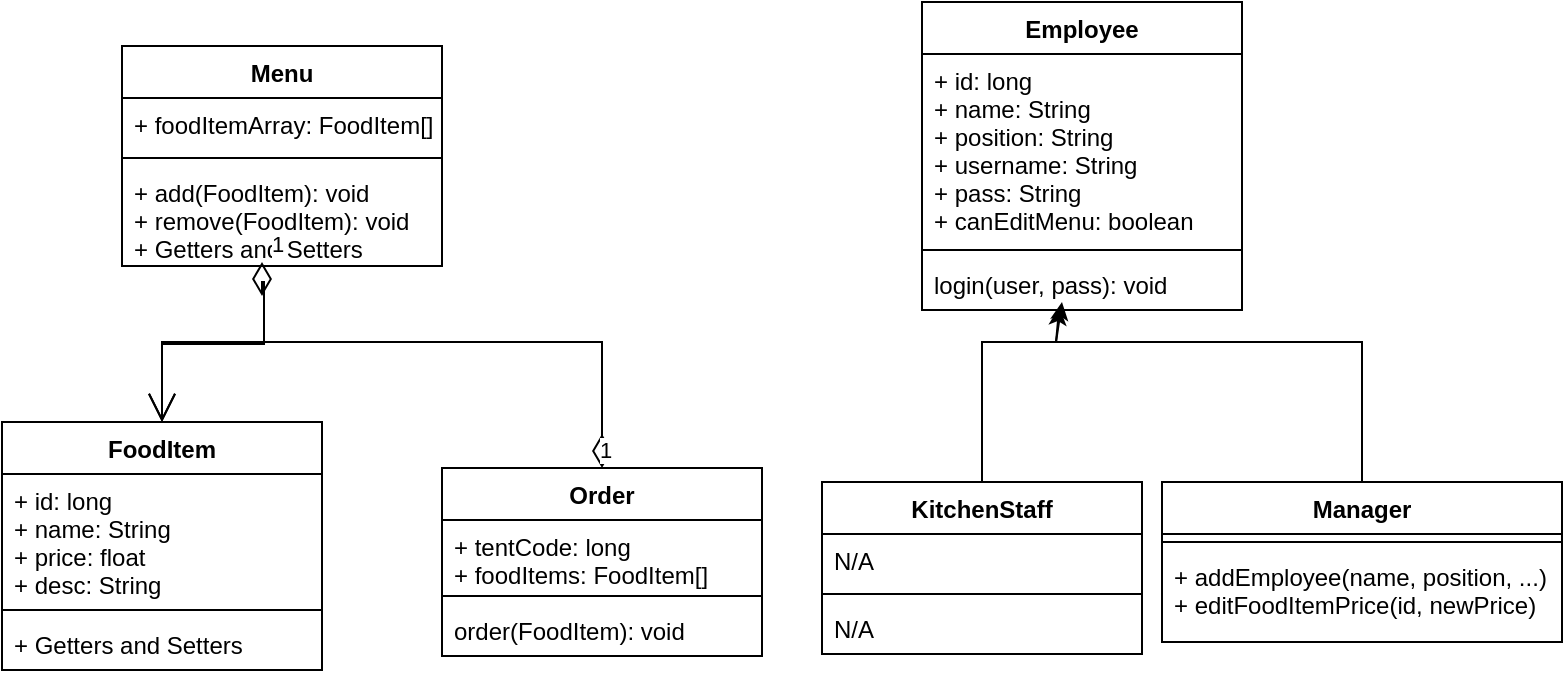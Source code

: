 <mxfile version="20.4.1" type="device"><diagram id="hzjN0ymPcRmBAlDXRr_Y" name="Page-1"><mxGraphModel dx="1278" dy="590" grid="1" gridSize="10" guides="1" tooltips="1" connect="1" arrows="1" fold="1" page="1" pageScale="1" pageWidth="850" pageHeight="1100" math="0" shadow="0"><root><mxCell id="0"/><mxCell id="1" parent="0"/><mxCell id="BM-hwBQUzM0qk4UlZ55B-1" value="Menu" style="swimlane;fontStyle=1;align=center;verticalAlign=top;childLayout=stackLayout;horizontal=1;startSize=26;horizontalStack=0;resizeParent=1;resizeParentMax=0;resizeLast=0;collapsible=1;marginBottom=0;" parent="1" vertex="1"><mxGeometry x="90" y="92" width="160" height="110" as="geometry"/></mxCell><mxCell id="BM-hwBQUzM0qk4UlZ55B-2" value="+ foodItemArray: FoodItem[]" style="text;strokeColor=none;fillColor=none;align=left;verticalAlign=top;spacingLeft=4;spacingRight=4;overflow=hidden;rotatable=0;points=[[0,0.5],[1,0.5]];portConstraint=eastwest;" parent="BM-hwBQUzM0qk4UlZ55B-1" vertex="1"><mxGeometry y="26" width="160" height="26" as="geometry"/></mxCell><mxCell id="BM-hwBQUzM0qk4UlZ55B-3" value="" style="line;strokeWidth=1;fillColor=none;align=left;verticalAlign=middle;spacingTop=-1;spacingLeft=3;spacingRight=3;rotatable=0;labelPosition=right;points=[];portConstraint=eastwest;strokeColor=inherit;" parent="BM-hwBQUzM0qk4UlZ55B-1" vertex="1"><mxGeometry y="52" width="160" height="8" as="geometry"/></mxCell><mxCell id="BM-hwBQUzM0qk4UlZ55B-4" value="+ add(FoodItem): void&#10;+ remove(FoodItem): void&#10;+ Getters and Setters" style="text;strokeColor=none;fillColor=none;align=left;verticalAlign=top;spacingLeft=4;spacingRight=4;overflow=hidden;rotatable=0;points=[[0,0.5],[1,0.5]];portConstraint=eastwest;" parent="BM-hwBQUzM0qk4UlZ55B-1" vertex="1"><mxGeometry y="60" width="160" height="50" as="geometry"/></mxCell><mxCell id="BM-hwBQUzM0qk4UlZ55B-5" value="Employee" style="swimlane;fontStyle=1;align=center;verticalAlign=top;childLayout=stackLayout;horizontal=1;startSize=26;horizontalStack=0;resizeParent=1;resizeParentMax=0;resizeLast=0;collapsible=1;marginBottom=0;" parent="1" vertex="1"><mxGeometry x="490" y="70" width="160" height="154" as="geometry"/></mxCell><mxCell id="BM-hwBQUzM0qk4UlZ55B-6" value="+ id: long&#10;+ name: String&#10;+ position: String&#10;+ username: String&#10;+ pass: String&#10;+ canEditMenu: boolean" style="text;strokeColor=none;fillColor=none;align=left;verticalAlign=top;spacingLeft=4;spacingRight=4;overflow=hidden;rotatable=0;points=[[0,0.5],[1,0.5]];portConstraint=eastwest;" parent="BM-hwBQUzM0qk4UlZ55B-5" vertex="1"><mxGeometry y="26" width="160" height="94" as="geometry"/></mxCell><mxCell id="BM-hwBQUzM0qk4UlZ55B-7" value="" style="line;strokeWidth=1;fillColor=none;align=left;verticalAlign=middle;spacingTop=-1;spacingLeft=3;spacingRight=3;rotatable=0;labelPosition=right;points=[];portConstraint=eastwest;strokeColor=inherit;" parent="BM-hwBQUzM0qk4UlZ55B-5" vertex="1"><mxGeometry y="120" width="160" height="8" as="geometry"/></mxCell><mxCell id="BM-hwBQUzM0qk4UlZ55B-8" value="login(user, pass): void" style="text;strokeColor=none;fillColor=none;align=left;verticalAlign=top;spacingLeft=4;spacingRight=4;overflow=hidden;rotatable=0;points=[[0,0.5],[1,0.5]];portConstraint=eastwest;" parent="BM-hwBQUzM0qk4UlZ55B-5" vertex="1"><mxGeometry y="128" width="160" height="26" as="geometry"/></mxCell><mxCell id="BM-hwBQUzM0qk4UlZ55B-9" value="Manager" style="swimlane;fontStyle=1;align=center;verticalAlign=top;childLayout=stackLayout;horizontal=1;startSize=26;horizontalStack=0;resizeParent=1;resizeParentMax=0;resizeLast=0;collapsible=1;marginBottom=0;" parent="1" vertex="1"><mxGeometry x="610" y="310" width="200" height="80" as="geometry"/></mxCell><mxCell id="BM-hwBQUzM0qk4UlZ55B-11" value="" style="line;strokeWidth=1;fillColor=none;align=left;verticalAlign=middle;spacingTop=-1;spacingLeft=3;spacingRight=3;rotatable=0;labelPosition=right;points=[];portConstraint=eastwest;strokeColor=inherit;" parent="BM-hwBQUzM0qk4UlZ55B-9" vertex="1"><mxGeometry y="26" width="200" height="8" as="geometry"/></mxCell><mxCell id="BM-hwBQUzM0qk4UlZ55B-12" value="+ addEmployee(name, position, ...)&#10;+ editFoodItemPrice(id, newPrice)" style="text;strokeColor=none;fillColor=none;align=left;verticalAlign=top;spacingLeft=4;spacingRight=4;overflow=hidden;rotatable=0;points=[[0,0.5],[1,0.5]];portConstraint=eastwest;" parent="BM-hwBQUzM0qk4UlZ55B-9" vertex="1"><mxGeometry y="34" width="200" height="46" as="geometry"/></mxCell><mxCell id="BM-hwBQUzM0qk4UlZ55B-13" value="FoodItem" style="swimlane;fontStyle=1;align=center;verticalAlign=top;childLayout=stackLayout;horizontal=1;startSize=26;horizontalStack=0;resizeParent=1;resizeParentMax=0;resizeLast=0;collapsible=1;marginBottom=0;" parent="1" vertex="1"><mxGeometry x="30" y="280" width="160" height="124" as="geometry"/></mxCell><mxCell id="BM-hwBQUzM0qk4UlZ55B-14" value="+ id: long&#10;+ name: String&#10;+ price: float&#10;+ desc: String" style="text;strokeColor=none;fillColor=none;align=left;verticalAlign=top;spacingLeft=4;spacingRight=4;overflow=hidden;rotatable=0;points=[[0,0.5],[1,0.5]];portConstraint=eastwest;" parent="BM-hwBQUzM0qk4UlZ55B-13" vertex="1"><mxGeometry y="26" width="160" height="64" as="geometry"/></mxCell><mxCell id="BM-hwBQUzM0qk4UlZ55B-15" value="" style="line;strokeWidth=1;fillColor=none;align=left;verticalAlign=middle;spacingTop=-1;spacingLeft=3;spacingRight=3;rotatable=0;labelPosition=right;points=[];portConstraint=eastwest;strokeColor=inherit;" parent="BM-hwBQUzM0qk4UlZ55B-13" vertex="1"><mxGeometry y="90" width="160" height="8" as="geometry"/></mxCell><mxCell id="BM-hwBQUzM0qk4UlZ55B-16" value="+ Getters and Setters" style="text;strokeColor=none;fillColor=none;align=left;verticalAlign=top;spacingLeft=4;spacingRight=4;overflow=hidden;rotatable=0;points=[[0,0.5],[1,0.5]];portConstraint=eastwest;" parent="BM-hwBQUzM0qk4UlZ55B-13" vertex="1"><mxGeometry y="98" width="160" height="26" as="geometry"/></mxCell><mxCell id="BM-hwBQUzM0qk4UlZ55B-17" value="Order" style="swimlane;fontStyle=1;align=center;verticalAlign=top;childLayout=stackLayout;horizontal=1;startSize=26;horizontalStack=0;resizeParent=1;resizeParentMax=0;resizeLast=0;collapsible=1;marginBottom=0;" parent="1" vertex="1"><mxGeometry x="250" y="303" width="160" height="94" as="geometry"/></mxCell><mxCell id="BM-hwBQUzM0qk4UlZ55B-18" value="+ tentCode: long&#10;+ foodItems: FoodItem[]" style="text;strokeColor=none;fillColor=none;align=left;verticalAlign=top;spacingLeft=4;spacingRight=4;overflow=hidden;rotatable=0;points=[[0,0.5],[1,0.5]];portConstraint=eastwest;" parent="BM-hwBQUzM0qk4UlZ55B-17" vertex="1"><mxGeometry y="26" width="160" height="34" as="geometry"/></mxCell><mxCell id="BM-hwBQUzM0qk4UlZ55B-19" value="" style="line;strokeWidth=1;fillColor=none;align=left;verticalAlign=middle;spacingTop=-1;spacingLeft=3;spacingRight=3;rotatable=0;labelPosition=right;points=[];portConstraint=eastwest;strokeColor=inherit;" parent="BM-hwBQUzM0qk4UlZ55B-17" vertex="1"><mxGeometry y="60" width="160" height="8" as="geometry"/></mxCell><mxCell id="BM-hwBQUzM0qk4UlZ55B-20" value="order(FoodItem): void" style="text;strokeColor=none;fillColor=none;align=left;verticalAlign=top;spacingLeft=4;spacingRight=4;overflow=hidden;rotatable=0;points=[[0,0.5],[1,0.5]];portConstraint=eastwest;" parent="BM-hwBQUzM0qk4UlZ55B-17" vertex="1"><mxGeometry y="68" width="160" height="26" as="geometry"/></mxCell><mxCell id="zHB_PHRCmJvBuThM_DU8-1" value="" style="endArrow=classic;html=1;rounded=0;exitX=0.5;exitY=0;exitDx=0;exitDy=0;" edge="1" parent="1" source="BM-hwBQUzM0qk4UlZ55B-9"><mxGeometry width="50" height="50" relative="1" as="geometry"><mxPoint x="400" y="270" as="sourcePoint"/><mxPoint x="560" y="220" as="targetPoint"/><Array as="points"><mxPoint x="710" y="240"/><mxPoint x="557" y="240"/></Array></mxGeometry></mxCell><mxCell id="zHB_PHRCmJvBuThM_DU8-4" value="1" style="endArrow=open;html=1;endSize=12;startArrow=diamondThin;startSize=14;startFill=0;edgeStyle=orthogonalEdgeStyle;align=left;verticalAlign=bottom;rounded=0;entryX=0.5;entryY=0;entryDx=0;entryDy=0;" edge="1" parent="1" target="BM-hwBQUzM0qk4UlZ55B-13"><mxGeometry x="-1" y="3" relative="1" as="geometry"><mxPoint x="160" y="200" as="sourcePoint"/><mxPoint x="500" y="250" as="targetPoint"/><Array as="points"><mxPoint x="160" y="210"/><mxPoint x="161" y="210"/><mxPoint x="161" y="241"/><mxPoint x="110" y="241"/></Array></mxGeometry></mxCell><mxCell id="zHB_PHRCmJvBuThM_DU8-5" value="1" style="endArrow=open;html=1;endSize=12;startArrow=diamondThin;startSize=14;startFill=0;edgeStyle=orthogonalEdgeStyle;align=left;verticalAlign=bottom;rounded=0;entryX=0.5;entryY=0;entryDx=0;entryDy=0;exitX=0.5;exitY=0;exitDx=0;exitDy=0;" edge="1" parent="1" source="BM-hwBQUzM0qk4UlZ55B-17" target="BM-hwBQUzM0qk4UlZ55B-13"><mxGeometry x="-1" y="3" relative="1" as="geometry"><mxPoint x="260" y="220" as="sourcePoint"/><mxPoint x="210" y="300" as="targetPoint"/><Array as="points"><mxPoint x="330" y="240"/><mxPoint x="110" y="240"/></Array></mxGeometry></mxCell><mxCell id="zHB_PHRCmJvBuThM_DU8-6" value="KitchenStaff" style="swimlane;fontStyle=1;align=center;verticalAlign=top;childLayout=stackLayout;horizontal=1;startSize=26;horizontalStack=0;resizeParent=1;resizeParentMax=0;resizeLast=0;collapsible=1;marginBottom=0;" vertex="1" parent="1"><mxGeometry x="440" y="310" width="160" height="86" as="geometry"/></mxCell><mxCell id="zHB_PHRCmJvBuThM_DU8-7" value="N/A" style="text;strokeColor=none;fillColor=none;align=left;verticalAlign=top;spacingLeft=4;spacingRight=4;overflow=hidden;rotatable=0;points=[[0,0.5],[1,0.5]];portConstraint=eastwest;" vertex="1" parent="zHB_PHRCmJvBuThM_DU8-6"><mxGeometry y="26" width="160" height="26" as="geometry"/></mxCell><mxCell id="zHB_PHRCmJvBuThM_DU8-8" value="" style="line;strokeWidth=1;fillColor=none;align=left;verticalAlign=middle;spacingTop=-1;spacingLeft=3;spacingRight=3;rotatable=0;labelPosition=right;points=[];portConstraint=eastwest;strokeColor=inherit;" vertex="1" parent="zHB_PHRCmJvBuThM_DU8-6"><mxGeometry y="52" width="160" height="8" as="geometry"/></mxCell><mxCell id="zHB_PHRCmJvBuThM_DU8-9" value="N/A" style="text;strokeColor=none;fillColor=none;align=left;verticalAlign=top;spacingLeft=4;spacingRight=4;overflow=hidden;rotatable=0;points=[[0,0.5],[1,0.5]];portConstraint=eastwest;" vertex="1" parent="zHB_PHRCmJvBuThM_DU8-6"><mxGeometry y="60" width="160" height="26" as="geometry"/></mxCell><mxCell id="zHB_PHRCmJvBuThM_DU8-10" value="" style="endArrow=classic;html=1;rounded=0;exitX=0.5;exitY=0;exitDx=0;exitDy=0;entryX=0.429;entryY=0.945;entryDx=0;entryDy=0;entryPerimeter=0;" edge="1" parent="1" source="zHB_PHRCmJvBuThM_DU8-6" target="BM-hwBQUzM0qk4UlZ55B-8"><mxGeometry width="50" height="50" relative="1" as="geometry"><mxPoint x="850" y="270" as="sourcePoint"/><mxPoint x="696.72" y="187.328" as="targetPoint"/><Array as="points"><mxPoint x="520" y="280"/><mxPoint x="520" y="240"/><mxPoint x="557" y="240"/></Array></mxGeometry></mxCell></root></mxGraphModel></diagram></mxfile>